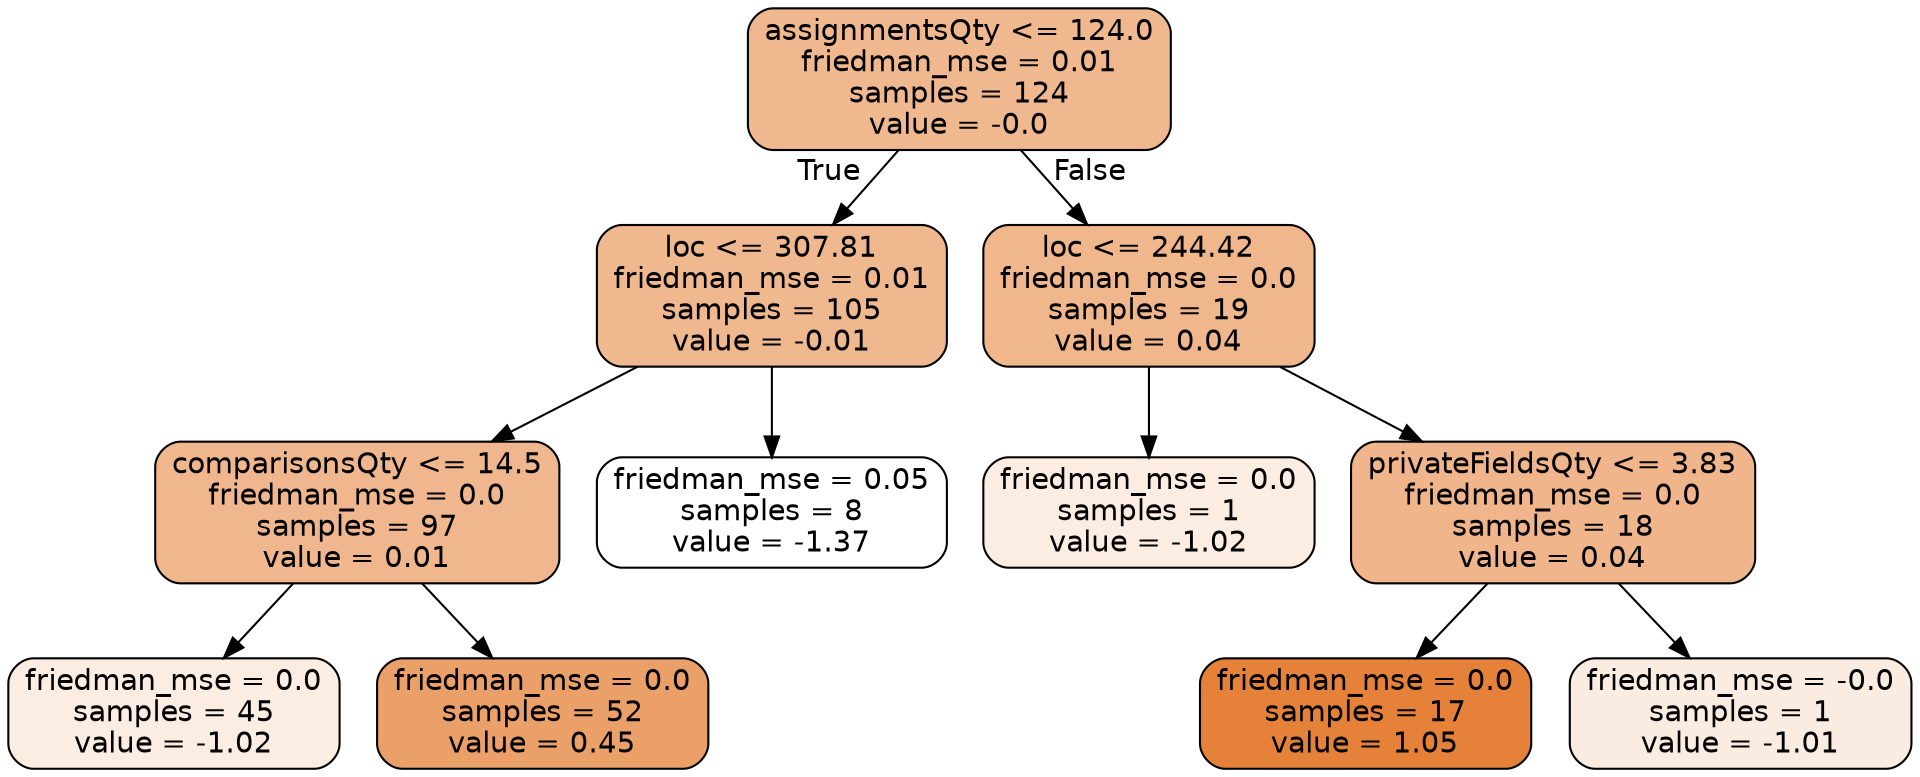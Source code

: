 digraph Tree {
node [shape=box, style="filled, rounded", color="black", fontname="helvetica"] ;
edge [fontname="helvetica"] ;
0 [label="assignmentsQty <= 124.0\nfriedman_mse = 0.01\nsamples = 124\nvalue = -0.0", fillcolor="#f0b88f"] ;
1 [label="loc <= 307.81\nfriedman_mse = 0.01\nsamples = 105\nvalue = -0.01", fillcolor="#f0b88f"] ;
0 -> 1 [labeldistance=2.5, labelangle=45, headlabel="True"] ;
3 [label="comparisonsQty <= 14.5\nfriedman_mse = 0.0\nsamples = 97\nvalue = 0.01", fillcolor="#f0b78e"] ;
1 -> 3 ;
5 [label="friedman_mse = 0.0\nsamples = 45\nvalue = -1.02", fillcolor="#fbede2"] ;
3 -> 5 ;
6 [label="friedman_mse = 0.0\nsamples = 52\nvalue = 0.45", fillcolor="#eba06a"] ;
3 -> 6 ;
4 [label="friedman_mse = 0.05\nsamples = 8\nvalue = -1.37", fillcolor="#ffffff"] ;
1 -> 4 ;
2 [label="loc <= 244.42\nfriedman_mse = 0.0\nsamples = 19\nvalue = 0.04", fillcolor="#f0b68c"] ;
0 -> 2 [labeldistance=2.5, labelangle=-45, headlabel="False"] ;
7 [label="friedman_mse = 0.0\nsamples = 1\nvalue = -1.02", fillcolor="#fbede2"] ;
2 -> 7 ;
8 [label="privateFieldsQty <= 3.83\nfriedman_mse = 0.0\nsamples = 18\nvalue = 0.04", fillcolor="#f0b58b"] ;
2 -> 8 ;
9 [label="friedman_mse = 0.0\nsamples = 17\nvalue = 1.05", fillcolor="#e58139"] ;
8 -> 9 ;
10 [label="friedman_mse = -0.0\nsamples = 1\nvalue = -1.01", fillcolor="#fbece1"] ;
8 -> 10 ;
}